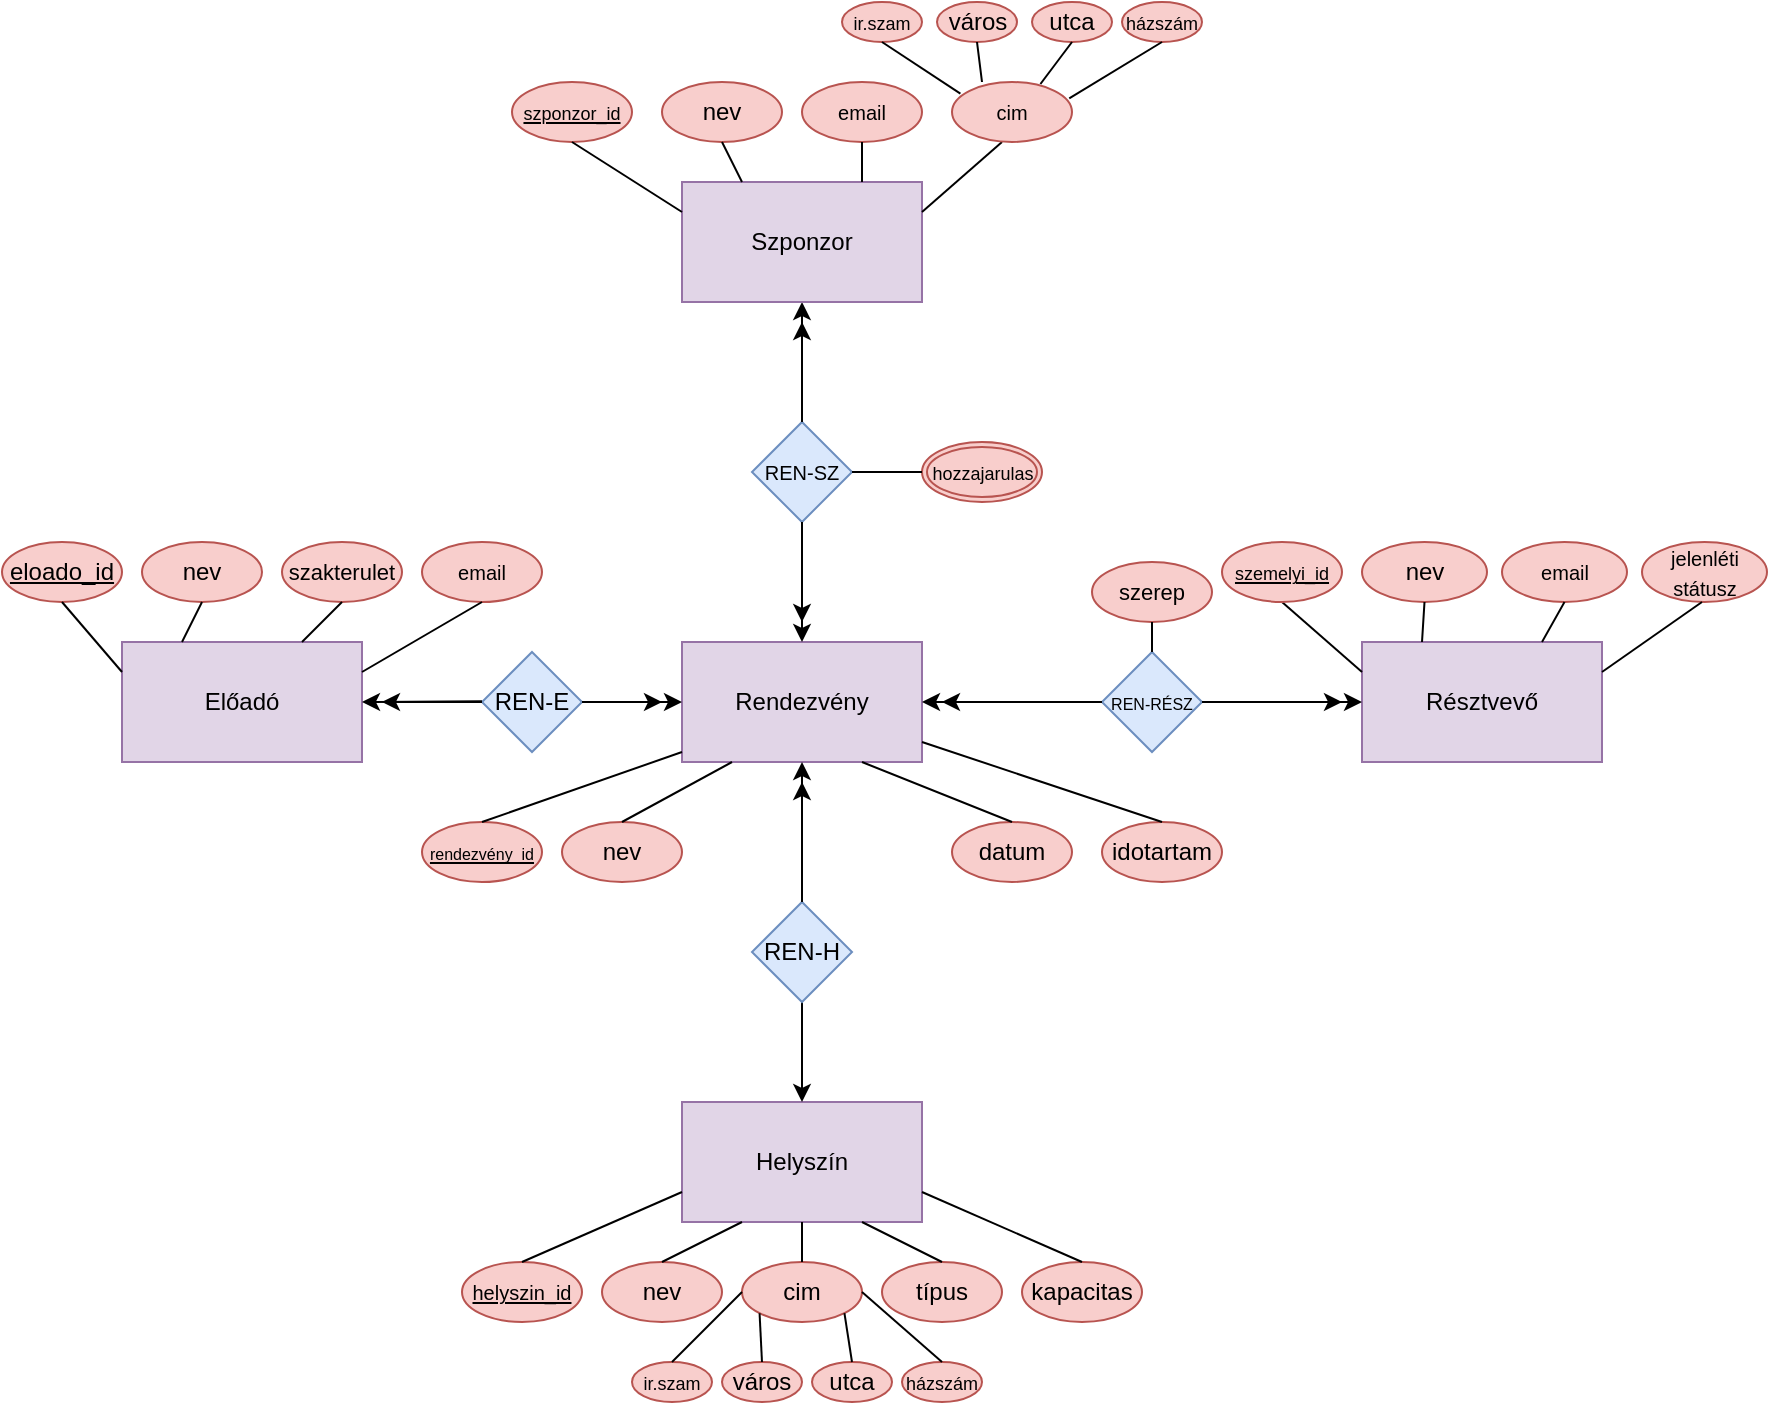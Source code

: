 <mxfile version="24.9.1">
  <diagram name="Page-1" id="rdNzFxL-cj2nEKXbdXf5">
    <mxGraphModel dx="1434" dy="752" grid="1" gridSize="10" guides="1" tooltips="1" connect="1" arrows="1" fold="1" page="1" pageScale="1" pageWidth="850" pageHeight="1100" math="0" shadow="0">
      <root>
        <mxCell id="0" />
        <mxCell id="1" parent="0" />
        <mxCell id="4MK-kaE3USu7iZU_-W45-3" value="Rendezvény" style="rounded=0;whiteSpace=wrap;html=1;fillColor=#e1d5e7;strokeColor=#9673a6;" parent="1" vertex="1">
          <mxGeometry x="340" y="540" width="120" height="60" as="geometry" />
        </mxCell>
        <mxCell id="4MK-kaE3USu7iZU_-W45-4" value="Helyszín" style="rounded=0;whiteSpace=wrap;html=1;fillColor=#e1d5e7;strokeColor=#9673a6;" parent="1" vertex="1">
          <mxGeometry x="340" y="770" width="120" height="60" as="geometry" />
        </mxCell>
        <mxCell id="4MK-kaE3USu7iZU_-W45-5" value="Résztvevő" style="rounded=0;whiteSpace=wrap;html=1;fillColor=#e1d5e7;strokeColor=#9673a6;" parent="1" vertex="1">
          <mxGeometry x="680" y="540" width="120" height="60" as="geometry" />
        </mxCell>
        <mxCell id="4MK-kaE3USu7iZU_-W45-6" value="Előadó" style="rounded=0;whiteSpace=wrap;html=1;fillColor=#e1d5e7;strokeColor=#9673a6;" parent="1" vertex="1">
          <mxGeometry x="60" y="540" width="120" height="60" as="geometry" />
        </mxCell>
        <mxCell id="4MK-kaE3USu7iZU_-W45-68" style="edgeStyle=orthogonalEdgeStyle;rounded=0;orthogonalLoop=1;jettySize=auto;html=1;entryX=0.5;entryY=1;entryDx=0;entryDy=0;" parent="1" source="4MK-kaE3USu7iZU_-W45-8" target="4MK-kaE3USu7iZU_-W45-3" edge="1">
          <mxGeometry relative="1" as="geometry" />
        </mxCell>
        <mxCell id="4MK-kaE3USu7iZU_-W45-69" style="edgeStyle=orthogonalEdgeStyle;rounded=0;orthogonalLoop=1;jettySize=auto;html=1;entryX=0.5;entryY=0;entryDx=0;entryDy=0;" parent="1" source="4MK-kaE3USu7iZU_-W45-8" target="4MK-kaE3USu7iZU_-W45-4" edge="1">
          <mxGeometry relative="1" as="geometry" />
        </mxCell>
        <mxCell id="4MK-kaE3USu7iZU_-W45-8" value="REN-H" style="rhombus;whiteSpace=wrap;html=1;fillColor=#dae8fc;strokeColor=#6c8ebf;" parent="1" vertex="1">
          <mxGeometry x="375" y="670" width="50" height="50" as="geometry" />
        </mxCell>
        <mxCell id="4MK-kaE3USu7iZU_-W45-92" style="edgeStyle=orthogonalEdgeStyle;rounded=0;orthogonalLoop=1;jettySize=auto;html=1;entryX=1;entryY=0.5;entryDx=0;entryDy=0;" parent="1" source="4MK-kaE3USu7iZU_-W45-9" target="4MK-kaE3USu7iZU_-W45-3" edge="1">
          <mxGeometry relative="1" as="geometry" />
        </mxCell>
        <mxCell id="4MK-kaE3USu7iZU_-W45-93" style="edgeStyle=orthogonalEdgeStyle;rounded=0;orthogonalLoop=1;jettySize=auto;html=1;entryX=0;entryY=0.5;entryDx=0;entryDy=0;" parent="1" source="4MK-kaE3USu7iZU_-W45-9" target="4MK-kaE3USu7iZU_-W45-5" edge="1">
          <mxGeometry relative="1" as="geometry">
            <mxPoint x="670.0" y="570" as="targetPoint" />
          </mxGeometry>
        </mxCell>
        <mxCell id="4MK-kaE3USu7iZU_-W45-9" value="&lt;font style=&quot;font-size: 8px;&quot;&gt;REN-RÉSZ&lt;/font&gt;" style="rhombus;whiteSpace=wrap;html=1;fillColor=#dae8fc;strokeColor=#6c8ebf;" parent="1" vertex="1">
          <mxGeometry x="550" y="545" width="50" height="50" as="geometry" />
        </mxCell>
        <mxCell id="4MK-kaE3USu7iZU_-W45-90" style="edgeStyle=orthogonalEdgeStyle;rounded=0;orthogonalLoop=1;jettySize=auto;html=1;entryX=0.5;entryY=1;entryDx=0;entryDy=0;" parent="1" source="4MK-kaE3USu7iZU_-W45-10" target="4MK-kaE3USu7iZU_-W45-31" edge="1">
          <mxGeometry relative="1" as="geometry" />
        </mxCell>
        <mxCell id="4MK-kaE3USu7iZU_-W45-91" style="edgeStyle=orthogonalEdgeStyle;rounded=0;orthogonalLoop=1;jettySize=auto;html=1;entryX=0.5;entryY=0;entryDx=0;entryDy=0;" parent="1" source="4MK-kaE3USu7iZU_-W45-10" target="4MK-kaE3USu7iZU_-W45-3" edge="1">
          <mxGeometry relative="1" as="geometry" />
        </mxCell>
        <mxCell id="4MK-kaE3USu7iZU_-W45-10" value="&lt;font style=&quot;font-size: 10px;&quot;&gt;REN-SZ&lt;/font&gt;" style="rhombus;whiteSpace=wrap;html=1;fillColor=#dae8fc;strokeColor=#6c8ebf;" parent="1" vertex="1">
          <mxGeometry x="375" y="430" width="50" height="50" as="geometry" />
        </mxCell>
        <mxCell id="4MK-kaE3USu7iZU_-W45-73" style="edgeStyle=orthogonalEdgeStyle;rounded=0;orthogonalLoop=1;jettySize=auto;html=1;entryX=0;entryY=0.5;entryDx=0;entryDy=0;" parent="1" source="4MK-kaE3USu7iZU_-W45-11" target="4MK-kaE3USu7iZU_-W45-3" edge="1">
          <mxGeometry relative="1" as="geometry" />
        </mxCell>
        <mxCell id="4MK-kaE3USu7iZU_-W45-11" value="REN-E" style="rhombus;whiteSpace=wrap;html=1;fillColor=#dae8fc;strokeColor=#6c8ebf;" parent="1" vertex="1">
          <mxGeometry x="240" y="545" width="50" height="50" as="geometry" />
        </mxCell>
        <mxCell id="4MK-kaE3USu7iZU_-W45-12" value="&lt;font style=&quot;font-size: 8px;&quot;&gt;&lt;u&gt;rendezvény_id&lt;/u&gt;&lt;/font&gt;" style="ellipse;whiteSpace=wrap;html=1;fillColor=#f8cecc;strokeColor=#b85450;" parent="1" vertex="1">
          <mxGeometry x="210" y="630" width="60" height="30" as="geometry" />
        </mxCell>
        <mxCell id="4MK-kaE3USu7iZU_-W45-14" value="nev" style="ellipse;whiteSpace=wrap;html=1;fillColor=#f8cecc;strokeColor=#b85450;" parent="1" vertex="1">
          <mxGeometry x="280" y="630" width="60" height="30" as="geometry" />
        </mxCell>
        <mxCell id="4MK-kaE3USu7iZU_-W45-15" value="idotartam" style="ellipse;whiteSpace=wrap;html=1;fillColor=#f8cecc;strokeColor=#b85450;" parent="1" vertex="1">
          <mxGeometry x="550" y="630" width="60" height="30" as="geometry" />
        </mxCell>
        <mxCell id="4MK-kaE3USu7iZU_-W45-16" value="datum" style="ellipse;whiteSpace=wrap;html=1;fillColor=#f8cecc;strokeColor=#b85450;" parent="1" vertex="1">
          <mxGeometry x="475" y="630" width="60" height="30" as="geometry" />
        </mxCell>
        <mxCell id="4MK-kaE3USu7iZU_-W45-17" value="&lt;font style=&quot;font-size: 10px;&quot;&gt;&lt;u&gt;helyszin_id&lt;/u&gt;&lt;/font&gt;" style="ellipse;whiteSpace=wrap;html=1;fillColor=#f8cecc;strokeColor=#b85450;" parent="1" vertex="1">
          <mxGeometry x="230" y="850" width="60" height="30" as="geometry" />
        </mxCell>
        <mxCell id="4MK-kaE3USu7iZU_-W45-18" value="nev" style="ellipse;whiteSpace=wrap;html=1;fillColor=#f8cecc;strokeColor=#b85450;" parent="1" vertex="1">
          <mxGeometry x="680" y="490" width="62.5" height="30" as="geometry" />
        </mxCell>
        <mxCell id="4MK-kaE3USu7iZU_-W45-20" value="kapacitas" style="ellipse;whiteSpace=wrap;html=1;fillColor=#f8cecc;strokeColor=#b85450;" parent="1" vertex="1">
          <mxGeometry x="510" y="850" width="60" height="30" as="geometry" />
        </mxCell>
        <mxCell id="4MK-kaE3USu7iZU_-W45-21" value="cim" style="ellipse;whiteSpace=wrap;html=1;fillColor=#f8cecc;strokeColor=#b85450;" parent="1" vertex="1">
          <mxGeometry x="370" y="850" width="60" height="30" as="geometry" />
        </mxCell>
        <mxCell id="4MK-kaE3USu7iZU_-W45-22" value="nev" style="ellipse;whiteSpace=wrap;html=1;fillColor=#f8cecc;strokeColor=#b85450;" parent="1" vertex="1">
          <mxGeometry x="300" y="850" width="60" height="30" as="geometry" />
        </mxCell>
        <mxCell id="4MK-kaE3USu7iZU_-W45-24" value="&lt;font style=&quot;font-size: 9px;&quot;&gt;&lt;u&gt;szponzor_id&lt;/u&gt;&lt;/font&gt;" style="ellipse;whiteSpace=wrap;html=1;fillColor=#f8cecc;strokeColor=#b85450;" parent="1" vertex="1">
          <mxGeometry x="255" y="260" width="60" height="30" as="geometry" />
        </mxCell>
        <mxCell id="4MK-kaE3USu7iZU_-W45-25" value="&lt;font style=&quot;font-size: 10px;&quot;&gt;email&lt;/font&gt;" style="ellipse;whiteSpace=wrap;html=1;fillColor=#f8cecc;strokeColor=#b85450;" parent="1" vertex="1">
          <mxGeometry x="210" y="490" width="60" height="30" as="geometry" />
        </mxCell>
        <mxCell id="4MK-kaE3USu7iZU_-W45-26" value="&lt;font style=&quot;font-size: 11px;&quot;&gt;szakterulet&lt;/font&gt;" style="ellipse;whiteSpace=wrap;html=1;fillColor=#f8cecc;strokeColor=#b85450;" parent="1" vertex="1">
          <mxGeometry x="140" y="490" width="60" height="30" as="geometry" />
        </mxCell>
        <mxCell id="4MK-kaE3USu7iZU_-W45-27" value="nev" style="ellipse;whiteSpace=wrap;html=1;fillColor=#f8cecc;strokeColor=#b85450;" parent="1" vertex="1">
          <mxGeometry x="70" y="490" width="60" height="30" as="geometry" />
        </mxCell>
        <mxCell id="4MK-kaE3USu7iZU_-W45-28" value="&lt;u&gt;eloado_id&lt;/u&gt;" style="ellipse;whiteSpace=wrap;html=1;fillColor=#f8cecc;strokeColor=#b85450;" parent="1" vertex="1">
          <mxGeometry y="490" width="60" height="30" as="geometry" />
        </mxCell>
        <mxCell id="4MK-kaE3USu7iZU_-W45-30" value="&lt;font style=&quot;font-size: 10px;&quot;&gt;email&lt;/font&gt;" style="ellipse;whiteSpace=wrap;html=1;fillColor=#f8cecc;strokeColor=#b85450;" parent="1" vertex="1">
          <mxGeometry x="750" y="490" width="62.5" height="30" as="geometry" />
        </mxCell>
        <mxCell id="4MK-kaE3USu7iZU_-W45-31" value="Szponzor" style="rounded=0;whiteSpace=wrap;html=1;fillColor=#e1d5e7;strokeColor=#9673a6;" parent="1" vertex="1">
          <mxGeometry x="340" y="310" width="120" height="60" as="geometry" />
        </mxCell>
        <mxCell id="4MK-kaE3USu7iZU_-W45-32" value="" style="ellipse;whiteSpace=wrap;html=1;fillColor=#f8cecc;strokeColor=#b85450;" parent="1" vertex="1">
          <mxGeometry x="460" y="440" width="60" height="30" as="geometry" />
        </mxCell>
        <mxCell id="4MK-kaE3USu7iZU_-W45-33" value="&lt;font style=&quot;font-size: 10px;&quot;&gt;email&lt;/font&gt;" style="ellipse;whiteSpace=wrap;html=1;fillColor=#f8cecc;strokeColor=#b85450;" parent="1" vertex="1">
          <mxGeometry x="400" y="260" width="60" height="30" as="geometry" />
        </mxCell>
        <mxCell id="4MK-kaE3USu7iZU_-W45-34" value="nev" style="ellipse;whiteSpace=wrap;html=1;fillColor=#f8cecc;strokeColor=#b85450;" parent="1" vertex="1">
          <mxGeometry x="330" y="260" width="60" height="30" as="geometry" />
        </mxCell>
        <mxCell id="4MK-kaE3USu7iZU_-W45-59" value="típus" style="ellipse;whiteSpace=wrap;html=1;fillColor=#f8cecc;strokeColor=#b85450;" parent="1" vertex="1">
          <mxGeometry x="440" y="850" width="60" height="30" as="geometry" />
        </mxCell>
        <mxCell id="4MK-kaE3USu7iZU_-W45-60" value="" style="endArrow=none;html=1;rounded=0;exitX=0.5;exitY=0;exitDx=0;exitDy=0;" parent="1" source="4MK-kaE3USu7iZU_-W45-12" edge="1">
          <mxGeometry width="50" height="50" relative="1" as="geometry">
            <mxPoint x="290" y="645" as="sourcePoint" />
            <mxPoint x="340" y="595" as="targetPoint" />
          </mxGeometry>
        </mxCell>
        <mxCell id="4MK-kaE3USu7iZU_-W45-61" value="" style="endArrow=none;html=1;rounded=0;exitX=0.5;exitY=0;exitDx=0;exitDy=0;" parent="1" source="4MK-kaE3USu7iZU_-W45-14" edge="1">
          <mxGeometry width="50" height="50" relative="1" as="geometry">
            <mxPoint x="315" y="650" as="sourcePoint" />
            <mxPoint x="365" y="600" as="targetPoint" />
          </mxGeometry>
        </mxCell>
        <mxCell id="4MK-kaE3USu7iZU_-W45-62" value="" style="endArrow=none;html=1;rounded=0;exitX=0.5;exitY=0;exitDx=0;exitDy=0;" parent="1" source="4MK-kaE3USu7iZU_-W45-16" edge="1">
          <mxGeometry width="50" height="50" relative="1" as="geometry">
            <mxPoint x="380" y="650" as="sourcePoint" />
            <mxPoint x="430" y="600" as="targetPoint" />
          </mxGeometry>
        </mxCell>
        <mxCell id="4MK-kaE3USu7iZU_-W45-63" value="" style="endArrow=none;html=1;rounded=0;entryX=0.5;entryY=0;entryDx=0;entryDy=0;" parent="1" target="4MK-kaE3USu7iZU_-W45-15" edge="1">
          <mxGeometry width="50" height="50" relative="1" as="geometry">
            <mxPoint x="460" y="590" as="sourcePoint" />
            <mxPoint x="510" y="540" as="targetPoint" />
          </mxGeometry>
        </mxCell>
        <mxCell id="4MK-kaE3USu7iZU_-W45-65" value="" style="endArrow=none;html=1;rounded=0;exitX=0.75;exitY=0;exitDx=0;exitDy=0;entryX=0.5;entryY=1;entryDx=0;entryDy=0;" parent="1" source="4MK-kaE3USu7iZU_-W45-31" target="4MK-kaE3USu7iZU_-W45-33" edge="1">
          <mxGeometry width="50" height="50" relative="1" as="geometry">
            <mxPoint x="690" y="570" as="sourcePoint" />
            <mxPoint x="740" y="520" as="targetPoint" />
          </mxGeometry>
        </mxCell>
        <mxCell id="4MK-kaE3USu7iZU_-W45-66" value="" style="endArrow=none;html=1;rounded=0;exitX=0.25;exitY=0;exitDx=0;exitDy=0;entryX=0.5;entryY=1;entryDx=0;entryDy=0;" parent="1" source="4MK-kaE3USu7iZU_-W45-31" target="4MK-kaE3USu7iZU_-W45-34" edge="1">
          <mxGeometry width="50" height="50" relative="1" as="geometry">
            <mxPoint x="620" y="570" as="sourcePoint" />
            <mxPoint x="670" y="520" as="targetPoint" />
          </mxGeometry>
        </mxCell>
        <mxCell id="4MK-kaE3USu7iZU_-W45-67" value="" style="endArrow=none;html=1;rounded=0;exitX=0;exitY=0.25;exitDx=0;exitDy=0;entryX=0.5;entryY=1;entryDx=0;entryDy=0;" parent="1" source="4MK-kaE3USu7iZU_-W45-5" target="4MK-kaE3USu7iZU_-W45-19" edge="1">
          <mxGeometry width="50" height="50" relative="1" as="geometry">
            <mxPoint x="550" y="570" as="sourcePoint" />
            <mxPoint x="600" y="520" as="targetPoint" />
          </mxGeometry>
        </mxCell>
        <mxCell id="4MK-kaE3USu7iZU_-W45-77" value="" style="endArrow=none;html=1;rounded=0;exitX=1;exitY=0.25;exitDx=0;exitDy=0;" parent="1" source="4MK-kaE3USu7iZU_-W45-6" edge="1">
          <mxGeometry width="50" height="50" relative="1" as="geometry">
            <mxPoint x="190" y="570" as="sourcePoint" />
            <mxPoint x="240" y="520" as="targetPoint" />
          </mxGeometry>
        </mxCell>
        <mxCell id="4MK-kaE3USu7iZU_-W45-78" value="" style="endArrow=none;html=1;rounded=0;exitX=0.75;exitY=0;exitDx=0;exitDy=0;" parent="1" source="4MK-kaE3USu7iZU_-W45-6" edge="1">
          <mxGeometry width="50" height="50" relative="1" as="geometry">
            <mxPoint x="120" y="570" as="sourcePoint" />
            <mxPoint x="170" y="520" as="targetPoint" />
          </mxGeometry>
        </mxCell>
        <mxCell id="4MK-kaE3USu7iZU_-W45-79" value="" style="endArrow=none;html=1;rounded=0;exitX=0.25;exitY=0;exitDx=0;exitDy=0;" parent="1" source="4MK-kaE3USu7iZU_-W45-6" edge="1">
          <mxGeometry width="50" height="50" relative="1" as="geometry">
            <mxPoint x="50" y="570" as="sourcePoint" />
            <mxPoint x="100" y="520" as="targetPoint" />
          </mxGeometry>
        </mxCell>
        <mxCell id="4MK-kaE3USu7iZU_-W45-80" value="" style="endArrow=none;html=1;rounded=0;exitX=0;exitY=0.25;exitDx=0;exitDy=0;" parent="1" source="4MK-kaE3USu7iZU_-W45-6" edge="1">
          <mxGeometry width="50" height="50" relative="1" as="geometry">
            <mxPoint x="-20" y="570" as="sourcePoint" />
            <mxPoint x="30" y="520" as="targetPoint" />
          </mxGeometry>
        </mxCell>
        <mxCell id="4MK-kaE3USu7iZU_-W45-83" value="" style="endArrow=none;html=1;rounded=0;exitX=0.75;exitY=0;exitDx=0;exitDy=0;entryX=0.5;entryY=1;entryDx=0;entryDy=0;" parent="1" source="4MK-kaE3USu7iZU_-W45-5" target="4MK-kaE3USu7iZU_-W45-30" edge="1">
          <mxGeometry width="50" height="50" relative="1" as="geometry">
            <mxPoint x="390" y="330" as="sourcePoint" />
            <mxPoint x="440" y="280" as="targetPoint" />
          </mxGeometry>
        </mxCell>
        <mxCell id="4MK-kaE3USu7iZU_-W45-85" value="" style="endArrow=none;html=1;rounded=0;exitX=0.25;exitY=0;exitDx=0;exitDy=0;entryX=0.5;entryY=1;entryDx=0;entryDy=0;" parent="1" source="4MK-kaE3USu7iZU_-W45-5" edge="1" target="4MK-kaE3USu7iZU_-W45-18">
          <mxGeometry width="50" height="50" relative="1" as="geometry">
            <mxPoint x="325" y="330" as="sourcePoint" />
            <mxPoint x="681" y="520" as="targetPoint" />
          </mxGeometry>
        </mxCell>
        <mxCell id="4MK-kaE3USu7iZU_-W45-19" value="&lt;font style=&quot;font-size: 9px;&quot;&gt;&lt;u&gt;szemelyi_id&lt;/u&gt;&lt;/font&gt;" style="ellipse;whiteSpace=wrap;html=1;fillColor=#f8cecc;strokeColor=#b85450;" parent="1" vertex="1">
          <mxGeometry x="610" y="490" width="60" height="30" as="geometry" />
        </mxCell>
        <mxCell id="ICKdWKJqROAh5Aq3UTcl-1" value="" style="endArrow=none;html=1;rounded=0;entryX=0;entryY=0.75;entryDx=0;entryDy=0;" edge="1" parent="1" target="4MK-kaE3USu7iZU_-W45-4">
          <mxGeometry width="50" height="50" relative="1" as="geometry">
            <mxPoint x="260" y="850" as="sourcePoint" />
            <mxPoint x="310" y="800" as="targetPoint" />
          </mxGeometry>
        </mxCell>
        <mxCell id="ICKdWKJqROAh5Aq3UTcl-2" value="" style="endArrow=none;html=1;rounded=0;entryX=0.25;entryY=1;entryDx=0;entryDy=0;" edge="1" parent="1" target="4MK-kaE3USu7iZU_-W45-4">
          <mxGeometry width="50" height="50" relative="1" as="geometry">
            <mxPoint x="330" y="850" as="sourcePoint" />
            <mxPoint x="380" y="800" as="targetPoint" />
          </mxGeometry>
        </mxCell>
        <mxCell id="ICKdWKJqROAh5Aq3UTcl-3" value="" style="endArrow=none;html=1;rounded=0;entryX=0.5;entryY=1;entryDx=0;entryDy=0;" edge="1" parent="1" target="4MK-kaE3USu7iZU_-W45-4">
          <mxGeometry width="50" height="50" relative="1" as="geometry">
            <mxPoint x="400" y="850" as="sourcePoint" />
            <mxPoint x="450" y="800" as="targetPoint" />
          </mxGeometry>
        </mxCell>
        <mxCell id="ICKdWKJqROAh5Aq3UTcl-4" value="" style="endArrow=none;html=1;rounded=0;entryX=0.75;entryY=1;entryDx=0;entryDy=0;" edge="1" parent="1" target="4MK-kaE3USu7iZU_-W45-4">
          <mxGeometry width="50" height="50" relative="1" as="geometry">
            <mxPoint x="470" y="850" as="sourcePoint" />
            <mxPoint x="520" y="800" as="targetPoint" />
          </mxGeometry>
        </mxCell>
        <mxCell id="ICKdWKJqROAh5Aq3UTcl-5" value="" style="endArrow=none;html=1;rounded=0;entryX=1;entryY=0.75;entryDx=0;entryDy=0;" edge="1" parent="1" target="4MK-kaE3USu7iZU_-W45-4">
          <mxGeometry width="50" height="50" relative="1" as="geometry">
            <mxPoint x="540" y="850" as="sourcePoint" />
            <mxPoint x="590" y="800" as="targetPoint" />
          </mxGeometry>
        </mxCell>
        <mxCell id="ICKdWKJqROAh5Aq3UTcl-6" value="" style="endArrow=classic;html=1;rounded=0;" edge="1" parent="1">
          <mxGeometry width="50" height="50" relative="1" as="geometry">
            <mxPoint x="600" y="570" as="sourcePoint" />
            <mxPoint x="670" y="570" as="targetPoint" />
          </mxGeometry>
        </mxCell>
        <mxCell id="ICKdWKJqROAh5Aq3UTcl-7" value="" style="endArrow=classic;html=1;rounded=0;" edge="1" parent="1">
          <mxGeometry width="50" height="50" relative="1" as="geometry">
            <mxPoint x="550" y="570" as="sourcePoint" />
            <mxPoint x="470" y="570" as="targetPoint" />
          </mxGeometry>
        </mxCell>
        <mxCell id="ICKdWKJqROAh5Aq3UTcl-8" value="" style="endArrow=classic;html=1;rounded=0;" edge="1" parent="1">
          <mxGeometry width="50" height="50" relative="1" as="geometry">
            <mxPoint x="400" y="670" as="sourcePoint" />
            <mxPoint x="400" y="610" as="targetPoint" />
          </mxGeometry>
        </mxCell>
        <mxCell id="ICKdWKJqROAh5Aq3UTcl-9" value="" style="endArrow=classic;html=1;rounded=0;" edge="1" parent="1">
          <mxGeometry width="50" height="50" relative="1" as="geometry">
            <mxPoint x="400" y="480" as="sourcePoint" />
            <mxPoint x="400" y="530" as="targetPoint" />
          </mxGeometry>
        </mxCell>
        <mxCell id="ICKdWKJqROAh5Aq3UTcl-10" value="" style="endArrow=classic;html=1;rounded=0;" edge="1" parent="1">
          <mxGeometry width="50" height="50" relative="1" as="geometry">
            <mxPoint x="400" y="430" as="sourcePoint" />
            <mxPoint x="400" y="380" as="targetPoint" />
          </mxGeometry>
        </mxCell>
        <mxCell id="ICKdWKJqROAh5Aq3UTcl-11" value="" style="endArrow=classic;html=1;rounded=0;entryX=1;entryY=0.5;entryDx=0;entryDy=0;" edge="1" parent="1" target="4MK-kaE3USu7iZU_-W45-6">
          <mxGeometry width="50" height="50" relative="1" as="geometry">
            <mxPoint x="240" y="569.66" as="sourcePoint" />
            <mxPoint x="190" y="570" as="targetPoint" />
          </mxGeometry>
        </mxCell>
        <mxCell id="ICKdWKJqROAh5Aq3UTcl-13" value="" style="endArrow=classic;html=1;rounded=0;" edge="1" parent="1">
          <mxGeometry width="50" height="50" relative="1" as="geometry">
            <mxPoint x="290" y="570" as="sourcePoint" />
            <mxPoint x="330" y="570" as="targetPoint" />
          </mxGeometry>
        </mxCell>
        <mxCell id="ICKdWKJqROAh5Aq3UTcl-14" value="" style="endArrow=classic;html=1;rounded=0;" edge="1" parent="1">
          <mxGeometry width="50" height="50" relative="1" as="geometry">
            <mxPoint x="240" y="570" as="sourcePoint" />
            <mxPoint x="190" y="570" as="targetPoint" />
          </mxGeometry>
        </mxCell>
        <mxCell id="ICKdWKJqROAh5Aq3UTcl-22" value="" style="endArrow=none;html=1;rounded=0;exitX=0;exitY=0.25;exitDx=0;exitDy=0;" edge="1" parent="1" source="4MK-kaE3USu7iZU_-W45-31">
          <mxGeometry width="50" height="50" relative="1" as="geometry">
            <mxPoint x="235" y="340" as="sourcePoint" />
            <mxPoint x="285" y="290" as="targetPoint" />
          </mxGeometry>
        </mxCell>
        <mxCell id="ICKdWKJqROAh5Aq3UTcl-23" value="" style="endArrow=none;html=1;rounded=0;exitX=1;exitY=0.25;exitDx=0;exitDy=0;" edge="1" parent="1" source="4MK-kaE3USu7iZU_-W45-31">
          <mxGeometry width="50" height="50" relative="1" as="geometry">
            <mxPoint x="450" y="340" as="sourcePoint" />
            <mxPoint x="500" y="290" as="targetPoint" />
          </mxGeometry>
        </mxCell>
        <mxCell id="ICKdWKJqROAh5Aq3UTcl-25" value="&lt;span style=&quot;font-size: 9px;&quot;&gt;hozzajarulas&lt;/span&gt;" style="ellipse;whiteSpace=wrap;html=1;fillColor=#f8cecc;strokeColor=#b85450;" vertex="1" parent="1">
          <mxGeometry x="462.5" y="442.5" width="55" height="25" as="geometry" />
        </mxCell>
        <mxCell id="ICKdWKJqROAh5Aq3UTcl-26" value="&lt;font style=&quot;font-size: 11px;&quot;&gt;szerep&lt;/font&gt;" style="ellipse;whiteSpace=wrap;html=1;fillColor=#f8cecc;strokeColor=#b85450;" vertex="1" parent="1">
          <mxGeometry x="545" y="500" width="60" height="30" as="geometry" />
        </mxCell>
        <mxCell id="ICKdWKJqROAh5Aq3UTcl-27" value="" style="endArrow=none;html=1;rounded=0;exitX=0.5;exitY=0;exitDx=0;exitDy=0;entryX=0.5;entryY=1;entryDx=0;entryDy=0;" edge="1" parent="1" source="4MK-kaE3USu7iZU_-W45-9" target="ICKdWKJqROAh5Aq3UTcl-26">
          <mxGeometry width="50" height="50" relative="1" as="geometry">
            <mxPoint x="527.5" y="570" as="sourcePoint" />
            <mxPoint x="577.5" y="520" as="targetPoint" />
          </mxGeometry>
        </mxCell>
        <mxCell id="ICKdWKJqROAh5Aq3UTcl-30" value="&lt;font style=&quot;font-size: 10px;&quot;&gt;jelenléti státusz&lt;/font&gt;" style="ellipse;whiteSpace=wrap;html=1;fillColor=#f8cecc;strokeColor=#b85450;" vertex="1" parent="1">
          <mxGeometry x="820" y="490" width="62.5" height="30" as="geometry" />
        </mxCell>
        <mxCell id="ICKdWKJqROAh5Aq3UTcl-31" value="" style="endArrow=none;html=1;rounded=0;exitX=1;exitY=0.25;exitDx=0;exitDy=0;" edge="1" parent="1" source="4MK-kaE3USu7iZU_-W45-5">
          <mxGeometry width="50" height="50" relative="1" as="geometry">
            <mxPoint x="810" y="570" as="sourcePoint" />
            <mxPoint x="850" y="520" as="targetPoint" />
          </mxGeometry>
        </mxCell>
        <mxCell id="ICKdWKJqROAh5Aq3UTcl-32" value="&lt;font style=&quot;font-size: 9px;&quot;&gt;ir.szam&lt;/font&gt;" style="ellipse;whiteSpace=wrap;html=1;fillColor=#f8cecc;strokeColor=#b85450;" vertex="1" parent="1">
          <mxGeometry x="315" y="900" width="40" height="20" as="geometry" />
        </mxCell>
        <mxCell id="ICKdWKJqROAh5Aq3UTcl-33" value="város" style="ellipse;whiteSpace=wrap;html=1;fillColor=#f8cecc;strokeColor=#b85450;" vertex="1" parent="1">
          <mxGeometry x="360" y="900" width="40" height="20" as="geometry" />
        </mxCell>
        <mxCell id="ICKdWKJqROAh5Aq3UTcl-34" value="utca" style="ellipse;whiteSpace=wrap;html=1;fillColor=#f8cecc;strokeColor=#b85450;" vertex="1" parent="1">
          <mxGeometry x="405" y="900" width="40" height="20" as="geometry" />
        </mxCell>
        <mxCell id="ICKdWKJqROAh5Aq3UTcl-35" value="&lt;font style=&quot;font-size: 9px;&quot;&gt;házszám&lt;/font&gt;" style="ellipse;whiteSpace=wrap;html=1;fillColor=#f8cecc;strokeColor=#b85450;" vertex="1" parent="1">
          <mxGeometry x="450" y="900" width="40" height="20" as="geometry" />
        </mxCell>
        <mxCell id="ICKdWKJqROAh5Aq3UTcl-36" value="" style="endArrow=none;html=1;rounded=0;entryX=0;entryY=0.5;entryDx=0;entryDy=0;" edge="1" parent="1" target="4MK-kaE3USu7iZU_-W45-21">
          <mxGeometry width="50" height="50" relative="1" as="geometry">
            <mxPoint x="335" y="900" as="sourcePoint" />
            <mxPoint x="385" y="850" as="targetPoint" />
          </mxGeometry>
        </mxCell>
        <mxCell id="ICKdWKJqROAh5Aq3UTcl-37" value="" style="endArrow=none;html=1;rounded=0;entryX=0;entryY=1;entryDx=0;entryDy=0;" edge="1" parent="1" target="4MK-kaE3USu7iZU_-W45-21">
          <mxGeometry width="50" height="50" relative="1" as="geometry">
            <mxPoint x="380" y="900" as="sourcePoint" />
            <mxPoint x="380" y="880" as="targetPoint" />
          </mxGeometry>
        </mxCell>
        <mxCell id="ICKdWKJqROAh5Aq3UTcl-38" value="" style="endArrow=none;html=1;rounded=0;entryX=1;entryY=1;entryDx=0;entryDy=0;" edge="1" parent="1" target="4MK-kaE3USu7iZU_-W45-21">
          <mxGeometry width="50" height="50" relative="1" as="geometry">
            <mxPoint x="425" y="900" as="sourcePoint" />
            <mxPoint x="475" y="850" as="targetPoint" />
          </mxGeometry>
        </mxCell>
        <mxCell id="ICKdWKJqROAh5Aq3UTcl-39" value="" style="endArrow=none;html=1;rounded=0;entryX=1;entryY=0.5;entryDx=0;entryDy=0;" edge="1" parent="1" target="4MK-kaE3USu7iZU_-W45-21">
          <mxGeometry width="50" height="50" relative="1" as="geometry">
            <mxPoint x="470" y="900" as="sourcePoint" />
            <mxPoint x="520" y="850" as="targetPoint" />
          </mxGeometry>
        </mxCell>
        <mxCell id="ICKdWKJqROAh5Aq3UTcl-40" value="&lt;span style=&quot;font-size: 10px;&quot;&gt;cim&lt;/span&gt;" style="ellipse;whiteSpace=wrap;html=1;fillColor=#f8cecc;strokeColor=#b85450;" vertex="1" parent="1">
          <mxGeometry x="475" y="260" width="60" height="30" as="geometry" />
        </mxCell>
        <mxCell id="ICKdWKJqROAh5Aq3UTcl-41" value="&lt;font style=&quot;font-size: 9px;&quot;&gt;ir.szam&lt;/font&gt;" style="ellipse;whiteSpace=wrap;html=1;fillColor=#f8cecc;strokeColor=#b85450;" vertex="1" parent="1">
          <mxGeometry x="420" y="220" width="40" height="20" as="geometry" />
        </mxCell>
        <mxCell id="ICKdWKJqROAh5Aq3UTcl-42" value="város" style="ellipse;whiteSpace=wrap;html=1;fillColor=#f8cecc;strokeColor=#b85450;" vertex="1" parent="1">
          <mxGeometry x="467.5" y="220" width="40" height="20" as="geometry" />
        </mxCell>
        <mxCell id="ICKdWKJqROAh5Aq3UTcl-43" value="utca" style="ellipse;whiteSpace=wrap;html=1;fillColor=#f8cecc;strokeColor=#b85450;" vertex="1" parent="1">
          <mxGeometry x="515" y="220" width="40" height="20" as="geometry" />
        </mxCell>
        <mxCell id="ICKdWKJqROAh5Aq3UTcl-44" value="&lt;font style=&quot;font-size: 9px;&quot;&gt;házszám&lt;/font&gt;" style="ellipse;whiteSpace=wrap;html=1;fillColor=#f8cecc;strokeColor=#b85450;" vertex="1" parent="1">
          <mxGeometry x="560" y="220" width="40" height="20" as="geometry" />
        </mxCell>
        <mxCell id="ICKdWKJqROAh5Aq3UTcl-46" style="edgeStyle=orthogonalEdgeStyle;rounded=0;orthogonalLoop=1;jettySize=auto;html=1;exitX=0.5;exitY=1;exitDx=0;exitDy=0;" edge="1" parent="1" source="ICKdWKJqROAh5Aq3UTcl-41" target="ICKdWKJqROAh5Aq3UTcl-41">
          <mxGeometry relative="1" as="geometry" />
        </mxCell>
        <mxCell id="ICKdWKJqROAh5Aq3UTcl-47" value="" style="endArrow=none;html=1;rounded=0;exitX=0.977;exitY=0.273;exitDx=0;exitDy=0;exitPerimeter=0;entryX=0.5;entryY=1;entryDx=0;entryDy=0;" edge="1" parent="1" source="ICKdWKJqROAh5Aq3UTcl-40" target="ICKdWKJqROAh5Aq3UTcl-44">
          <mxGeometry width="50" height="50" relative="1" as="geometry">
            <mxPoint x="535" y="290" as="sourcePoint" />
            <mxPoint x="585" y="240" as="targetPoint" />
          </mxGeometry>
        </mxCell>
        <mxCell id="ICKdWKJqROAh5Aq3UTcl-48" value="" style="endArrow=none;html=1;rounded=0;exitX=0.737;exitY=0.033;exitDx=0;exitDy=0;entryX=0.5;entryY=1;entryDx=0;entryDy=0;exitPerimeter=0;" edge="1" parent="1" source="ICKdWKJqROAh5Aq3UTcl-40" target="ICKdWKJqROAh5Aq3UTcl-43">
          <mxGeometry width="50" height="50" relative="1" as="geometry">
            <mxPoint x="490" y="290" as="sourcePoint" />
            <mxPoint x="540" y="240" as="targetPoint" />
          </mxGeometry>
        </mxCell>
        <mxCell id="ICKdWKJqROAh5Aq3UTcl-49" value="" style="endArrow=none;html=1;rounded=0;entryX=0.5;entryY=1;entryDx=0;entryDy=0;" edge="1" parent="1" target="ICKdWKJqROAh5Aq3UTcl-42">
          <mxGeometry width="50" height="50" relative="1" as="geometry">
            <mxPoint x="490" y="260" as="sourcePoint" />
            <mxPoint x="495" y="240" as="targetPoint" />
          </mxGeometry>
        </mxCell>
        <mxCell id="ICKdWKJqROAh5Aq3UTcl-50" value="" style="endArrow=none;html=1;rounded=0;exitX=0.07;exitY=0.193;exitDx=0;exitDy=0;exitPerimeter=0;" edge="1" parent="1" source="ICKdWKJqROAh5Aq3UTcl-40">
          <mxGeometry width="50" height="50" relative="1" as="geometry">
            <mxPoint x="400" y="290" as="sourcePoint" />
            <mxPoint x="440" y="240" as="targetPoint" />
          </mxGeometry>
        </mxCell>
        <mxCell id="ICKdWKJqROAh5Aq3UTcl-54" value="" style="endArrow=none;html=1;rounded=0;exitX=1;exitY=0.5;exitDx=0;exitDy=0;entryX=0;entryY=0.5;entryDx=0;entryDy=0;" edge="1" parent="1" source="4MK-kaE3USu7iZU_-W45-10" target="4MK-kaE3USu7iZU_-W45-32">
          <mxGeometry width="50" height="50" relative="1" as="geometry">
            <mxPoint x="407.5" y="500" as="sourcePoint" />
            <mxPoint x="450" y="455" as="targetPoint" />
          </mxGeometry>
        </mxCell>
      </root>
    </mxGraphModel>
  </diagram>
</mxfile>
